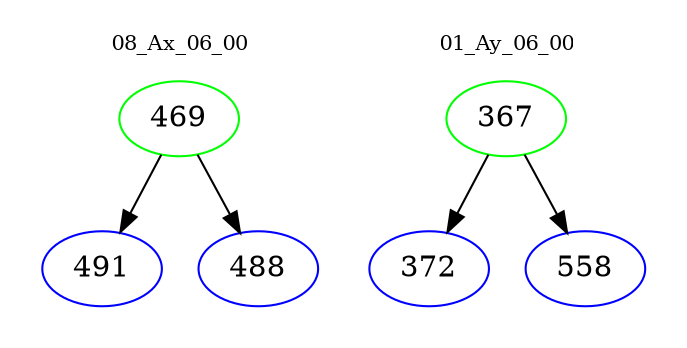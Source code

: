 digraph{
subgraph cluster_0 {
color = white
label = "08_Ax_06_00";
fontsize=10;
T0_469 [label="469", color="green"]
T0_469 -> T0_491 [color="black"]
T0_491 [label="491", color="blue"]
T0_469 -> T0_488 [color="black"]
T0_488 [label="488", color="blue"]
}
subgraph cluster_1 {
color = white
label = "01_Ay_06_00";
fontsize=10;
T1_367 [label="367", color="green"]
T1_367 -> T1_372 [color="black"]
T1_372 [label="372", color="blue"]
T1_367 -> T1_558 [color="black"]
T1_558 [label="558", color="blue"]
}
}
